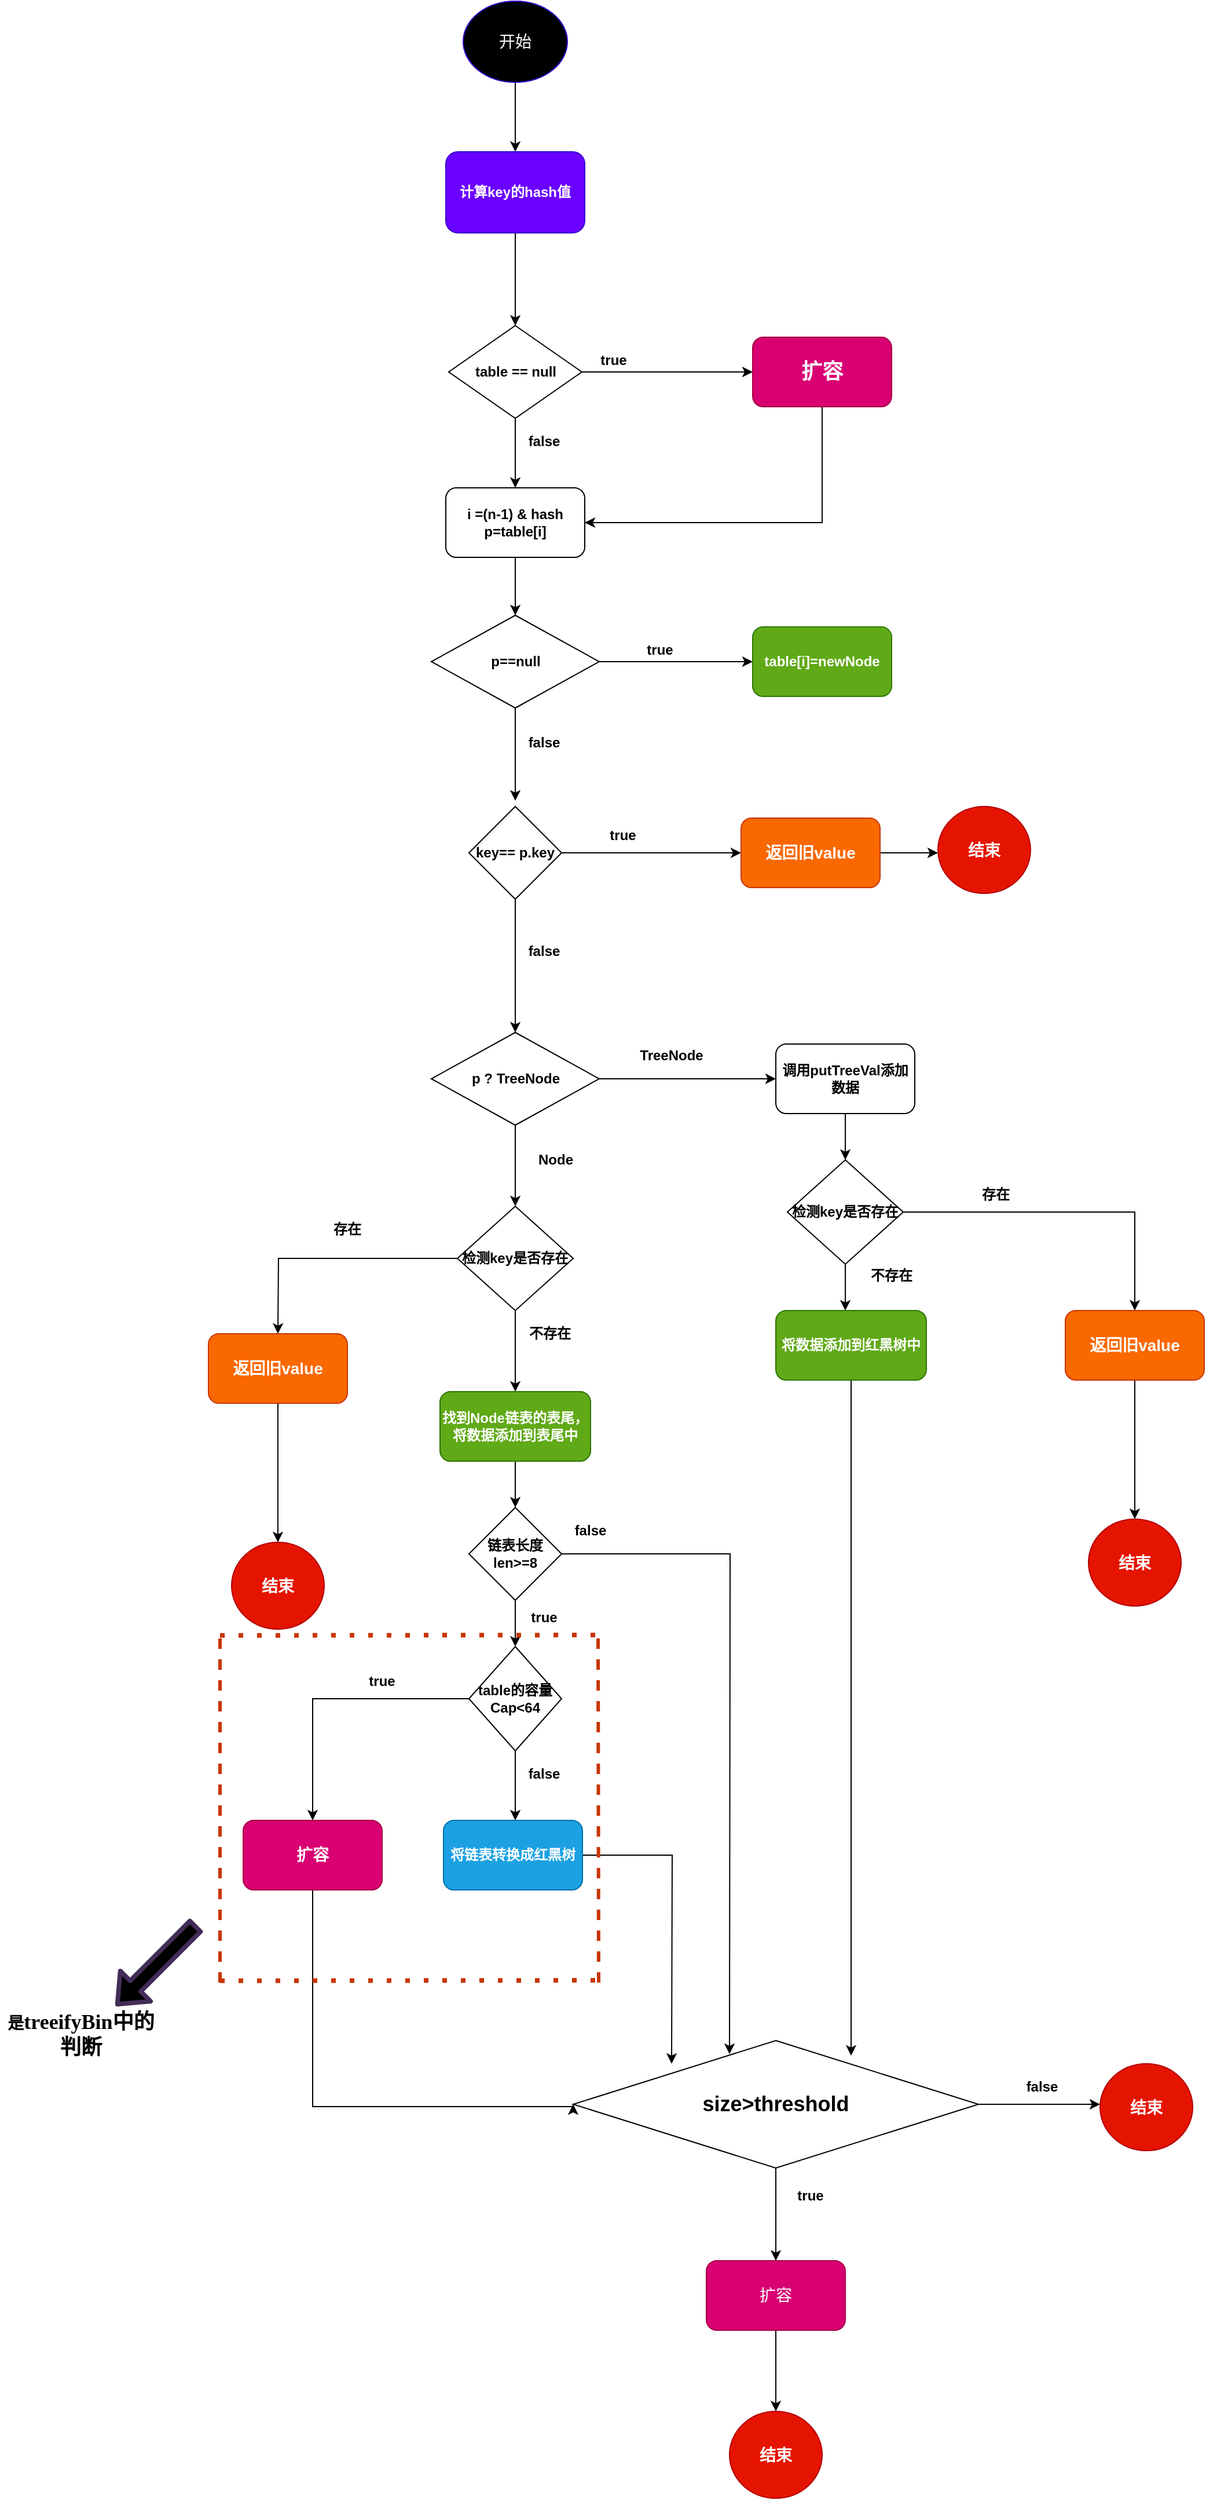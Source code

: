 <mxfile version="14.6.1" type="github"><diagram id="xlvp2JVyiQJ8BeRMdvly" name="第 1 页"><mxGraphModel dx="1865" dy="1668" grid="1" gridSize="10" guides="1" tooltips="1" connect="1" arrows="1" fold="1" page="1" pageScale="1" pageWidth="827" pageHeight="1169" math="0" shadow="0"><root><mxCell id="0"/><mxCell id="1" parent="0"/><mxCell id="p3jnpkZ9D1l7SyMoKNWB-19" style="edgeStyle=orthogonalEdgeStyle;rounded=0;orthogonalLoop=1;jettySize=auto;html=1;" edge="1" parent="1" source="p3jnpkZ9D1l7SyMoKNWB-1"><mxGeometry relative="1" as="geometry"><mxPoint x="165" y="-20" as="targetPoint"/></mxGeometry></mxCell><mxCell id="p3jnpkZ9D1l7SyMoKNWB-1" value="&lt;font style=&quot;font-size: 14px&quot;&gt;开始&lt;/font&gt;" style="ellipse;whiteSpace=wrap;html=1;strokeColor=#3700CC;fontColor=#ffffff;fillColor=#000000;" vertex="1" parent="1"><mxGeometry x="120" y="-150" width="90" height="70" as="geometry"/></mxCell><mxCell id="p3jnpkZ9D1l7SyMoKNWB-5" style="edgeStyle=orthogonalEdgeStyle;rounded=0;orthogonalLoop=1;jettySize=auto;html=1;exitX=0.5;exitY=1;exitDx=0;exitDy=0;entryX=0.5;entryY=0;entryDx=0;entryDy=0;" edge="1" parent="1" source="p3jnpkZ9D1l7SyMoKNWB-4" target="p3jnpkZ9D1l7SyMoKNWB-10"><mxGeometry relative="1" as="geometry"><mxPoint x="165" y="260" as="targetPoint"/></mxGeometry></mxCell><mxCell id="p3jnpkZ9D1l7SyMoKNWB-6" style="edgeStyle=orthogonalEdgeStyle;rounded=0;orthogonalLoop=1;jettySize=auto;html=1;exitX=1;exitY=0.5;exitDx=0;exitDy=0;entryX=0;entryY=0.5;entryDx=0;entryDy=0;" edge="1" parent="1" source="p3jnpkZ9D1l7SyMoKNWB-4" target="p3jnpkZ9D1l7SyMoKNWB-7"><mxGeometry relative="1" as="geometry"><mxPoint x="290" y="170" as="targetPoint"/></mxGeometry></mxCell><mxCell id="p3jnpkZ9D1l7SyMoKNWB-4" value="&lt;b&gt;table == null&lt;/b&gt;" style="rhombus;whiteSpace=wrap;html=1;" vertex="1" parent="1"><mxGeometry x="107.5" y="130" width="115" height="80" as="geometry"/></mxCell><mxCell id="p3jnpkZ9D1l7SyMoKNWB-12" style="edgeStyle=orthogonalEdgeStyle;rounded=0;orthogonalLoop=1;jettySize=auto;html=1;entryX=1;entryY=0.5;entryDx=0;entryDy=0;" edge="1" parent="1" source="p3jnpkZ9D1l7SyMoKNWB-7" target="p3jnpkZ9D1l7SyMoKNWB-10"><mxGeometry relative="1" as="geometry"><Array as="points"><mxPoint x="430" y="300"/></Array></mxGeometry></mxCell><mxCell id="p3jnpkZ9D1l7SyMoKNWB-7" value="&lt;font style=&quot;font-size: 18px&quot;&gt;&lt;b&gt;扩容&lt;/b&gt;&lt;/font&gt;" style="rounded=1;whiteSpace=wrap;html=1;fillColor=#d80073;strokeColor=#A50040;fontColor=#ffffff;" vertex="1" parent="1"><mxGeometry x="370" y="140" width="120" height="60" as="geometry"/></mxCell><mxCell id="p3jnpkZ9D1l7SyMoKNWB-8" value="&lt;b&gt;true&lt;/b&gt;" style="text;html=1;strokeColor=none;fillColor=none;align=center;verticalAlign=middle;whiteSpace=wrap;rounded=0;" vertex="1" parent="1"><mxGeometry x="230" y="150" width="40" height="20" as="geometry"/></mxCell><mxCell id="p3jnpkZ9D1l7SyMoKNWB-9" value="&lt;b&gt;false&lt;/b&gt;" style="text;html=1;strokeColor=none;fillColor=none;align=center;verticalAlign=middle;whiteSpace=wrap;rounded=0;" vertex="1" parent="1"><mxGeometry x="170" y="220" width="40" height="20" as="geometry"/></mxCell><mxCell id="p3jnpkZ9D1l7SyMoKNWB-13" style="edgeStyle=orthogonalEdgeStyle;rounded=0;orthogonalLoop=1;jettySize=auto;html=1;" edge="1" parent="1" source="p3jnpkZ9D1l7SyMoKNWB-10"><mxGeometry relative="1" as="geometry"><mxPoint x="165" y="380" as="targetPoint"/></mxGeometry></mxCell><mxCell id="p3jnpkZ9D1l7SyMoKNWB-10" value="&lt;b&gt;i =(n-1) &amp;amp; hash&lt;br&gt;p=table[i]&lt;br&gt;&lt;/b&gt;" style="rounded=1;whiteSpace=wrap;html=1;" vertex="1" parent="1"><mxGeometry x="105" y="270" width="120" height="60" as="geometry"/></mxCell><mxCell id="p3jnpkZ9D1l7SyMoKNWB-16" style="edgeStyle=orthogonalEdgeStyle;rounded=0;orthogonalLoop=1;jettySize=auto;html=1;" edge="1" parent="1" source="p3jnpkZ9D1l7SyMoKNWB-14"><mxGeometry relative="1" as="geometry"><mxPoint x="370" y="420" as="targetPoint"/></mxGeometry></mxCell><mxCell id="p3jnpkZ9D1l7SyMoKNWB-22" style="edgeStyle=orthogonalEdgeStyle;rounded=0;orthogonalLoop=1;jettySize=auto;html=1;" edge="1" parent="1" source="p3jnpkZ9D1l7SyMoKNWB-14"><mxGeometry relative="1" as="geometry"><mxPoint x="165" y="540" as="targetPoint"/></mxGeometry></mxCell><mxCell id="p3jnpkZ9D1l7SyMoKNWB-14" value="&lt;b&gt;p==null&lt;/b&gt;" style="rhombus;whiteSpace=wrap;html=1;" vertex="1" parent="1"><mxGeometry x="92.5" y="380" width="145" height="80" as="geometry"/></mxCell><mxCell id="p3jnpkZ9D1l7SyMoKNWB-17" value="&lt;b&gt;table[i]=newNode&lt;/b&gt;" style="rounded=1;whiteSpace=wrap;html=1;fillColor=#60a917;strokeColor=#2D7600;fontColor=#ffffff;" vertex="1" parent="1"><mxGeometry x="370" y="390" width="120" height="60" as="geometry"/></mxCell><mxCell id="p3jnpkZ9D1l7SyMoKNWB-18" value="&lt;b&gt;true&lt;/b&gt;" style="text;html=1;strokeColor=none;fillColor=none;align=center;verticalAlign=middle;whiteSpace=wrap;rounded=0;" vertex="1" parent="1"><mxGeometry x="270" y="400" width="40" height="20" as="geometry"/></mxCell><mxCell id="p3jnpkZ9D1l7SyMoKNWB-21" style="edgeStyle=orthogonalEdgeStyle;rounded=0;orthogonalLoop=1;jettySize=auto;html=1;entryX=0.5;entryY=0;entryDx=0;entryDy=0;" edge="1" parent="1" source="p3jnpkZ9D1l7SyMoKNWB-20" target="p3jnpkZ9D1l7SyMoKNWB-4"><mxGeometry relative="1" as="geometry"/></mxCell><mxCell id="p3jnpkZ9D1l7SyMoKNWB-20" value="&lt;b&gt;计算key的hash值&lt;/b&gt;" style="rounded=1;whiteSpace=wrap;html=1;fillColor=#6a00ff;strokeColor=#3700CC;fontColor=#ffffff;" vertex="1" parent="1"><mxGeometry x="105" y="-20" width="120" height="70" as="geometry"/></mxCell><mxCell id="p3jnpkZ9D1l7SyMoKNWB-23" value="&lt;b&gt;false&lt;/b&gt;" style="text;html=1;strokeColor=none;fillColor=none;align=center;verticalAlign=middle;whiteSpace=wrap;rounded=0;" vertex="1" parent="1"><mxGeometry x="170" y="480" width="40" height="20" as="geometry"/></mxCell><mxCell id="p3jnpkZ9D1l7SyMoKNWB-41" style="edgeStyle=orthogonalEdgeStyle;rounded=0;orthogonalLoop=1;jettySize=auto;html=1;" edge="1" parent="1" source="p3jnpkZ9D1l7SyMoKNWB-25"><mxGeometry relative="1" as="geometry"><mxPoint x="390" y="780" as="targetPoint"/></mxGeometry></mxCell><mxCell id="p3jnpkZ9D1l7SyMoKNWB-43" style="edgeStyle=orthogonalEdgeStyle;rounded=0;orthogonalLoop=1;jettySize=auto;html=1;exitX=0.5;exitY=1;exitDx=0;exitDy=0;" edge="1" parent="1" source="p3jnpkZ9D1l7SyMoKNWB-25"><mxGeometry relative="1" as="geometry"><mxPoint x="165" y="890" as="targetPoint"/></mxGeometry></mxCell><mxCell id="p3jnpkZ9D1l7SyMoKNWB-25" value="&lt;b&gt;p ? TreeNode&lt;/b&gt;" style="rhombus;whiteSpace=wrap;html=1;" vertex="1" parent="1"><mxGeometry x="92.5" y="740" width="145" height="80" as="geometry"/></mxCell><mxCell id="p3jnpkZ9D1l7SyMoKNWB-28" value="&lt;b&gt;TreeNode&lt;/b&gt;" style="text;html=1;strokeColor=none;fillColor=none;align=center;verticalAlign=middle;whiteSpace=wrap;rounded=0;" vertex="1" parent="1"><mxGeometry x="270" y="750" width="60" height="20" as="geometry"/></mxCell><mxCell id="p3jnpkZ9D1l7SyMoKNWB-30" value="&lt;b&gt;Node&lt;/b&gt;" style="text;html=1;strokeColor=none;fillColor=none;align=center;verticalAlign=middle;whiteSpace=wrap;rounded=0;" vertex="1" parent="1"><mxGeometry x="170" y="840" width="60" height="20" as="geometry"/></mxCell><mxCell id="p3jnpkZ9D1l7SyMoKNWB-36" style="edgeStyle=orthogonalEdgeStyle;rounded=0;orthogonalLoop=1;jettySize=auto;html=1;" edge="1" parent="1" source="p3jnpkZ9D1l7SyMoKNWB-34"><mxGeometry relative="1" as="geometry"><mxPoint x="360" y="585" as="targetPoint"/></mxGeometry></mxCell><mxCell id="p3jnpkZ9D1l7SyMoKNWB-39" style="edgeStyle=orthogonalEdgeStyle;rounded=0;orthogonalLoop=1;jettySize=auto;html=1;exitX=0.5;exitY=1;exitDx=0;exitDy=0;entryX=0.5;entryY=0;entryDx=0;entryDy=0;" edge="1" parent="1" source="p3jnpkZ9D1l7SyMoKNWB-34" target="p3jnpkZ9D1l7SyMoKNWB-25"><mxGeometry relative="1" as="geometry"/></mxCell><mxCell id="p3jnpkZ9D1l7SyMoKNWB-34" value="&lt;span&gt;&lt;b&gt;key== p.key&lt;/b&gt;&lt;/span&gt;" style="rhombus;whiteSpace=wrap;html=1;fillColor=#FFFFFF;" vertex="1" parent="1"><mxGeometry x="125" y="545" width="80" height="80" as="geometry"/></mxCell><mxCell id="p3jnpkZ9D1l7SyMoKNWB-37" value="&lt;b&gt;true&lt;/b&gt;" style="text;html=1;strokeColor=none;fillColor=none;align=center;verticalAlign=middle;whiteSpace=wrap;rounded=0;" vertex="1" parent="1"><mxGeometry x="237.5" y="560" width="40" height="20" as="geometry"/></mxCell><mxCell id="p3jnpkZ9D1l7SyMoKNWB-49" style="edgeStyle=orthogonalEdgeStyle;rounded=0;orthogonalLoop=1;jettySize=auto;html=1;" edge="1" parent="1" source="p3jnpkZ9D1l7SyMoKNWB-38"><mxGeometry relative="1" as="geometry"><mxPoint x="530" y="585" as="targetPoint"/></mxGeometry></mxCell><mxCell id="p3jnpkZ9D1l7SyMoKNWB-38" value="&lt;b&gt;&lt;font style=&quot;font-size: 14px&quot;&gt;返回旧value&lt;/font&gt;&lt;/b&gt;" style="rounded=1;whiteSpace=wrap;html=1;fillColor=#fa6800;strokeColor=#C73500;fontColor=#ffffff;" vertex="1" parent="1"><mxGeometry x="360" y="555" width="120" height="60" as="geometry"/></mxCell><mxCell id="p3jnpkZ9D1l7SyMoKNWB-40" value="&lt;b&gt;false&lt;/b&gt;" style="text;html=1;strokeColor=none;fillColor=none;align=center;verticalAlign=middle;whiteSpace=wrap;rounded=0;" vertex="1" parent="1"><mxGeometry x="170" y="660" width="40" height="20" as="geometry"/></mxCell><mxCell id="p3jnpkZ9D1l7SyMoKNWB-45" style="edgeStyle=orthogonalEdgeStyle;rounded=0;orthogonalLoop=1;jettySize=auto;html=1;" edge="1" parent="1" source="p3jnpkZ9D1l7SyMoKNWB-42"><mxGeometry relative="1" as="geometry"><mxPoint x="450" y="850" as="targetPoint"/></mxGeometry></mxCell><mxCell id="p3jnpkZ9D1l7SyMoKNWB-42" value="&lt;b&gt;调用putTreeVal添加数据&lt;/b&gt;" style="rounded=1;whiteSpace=wrap;html=1;fillColor=#FFFFFF;" vertex="1" parent="1"><mxGeometry x="390" y="750" width="120" height="60" as="geometry"/></mxCell><mxCell id="p3jnpkZ9D1l7SyMoKNWB-47" style="edgeStyle=orthogonalEdgeStyle;rounded=0;orthogonalLoop=1;jettySize=auto;html=1;" edge="1" parent="1" source="p3jnpkZ9D1l7SyMoKNWB-46"><mxGeometry relative="1" as="geometry"><mxPoint x="450" y="980" as="targetPoint"/></mxGeometry></mxCell><mxCell id="p3jnpkZ9D1l7SyMoKNWB-59" style="edgeStyle=orthogonalEdgeStyle;rounded=0;orthogonalLoop=1;jettySize=auto;html=1;entryX=0.5;entryY=0;entryDx=0;entryDy=0;" edge="1" parent="1" source="p3jnpkZ9D1l7SyMoKNWB-46" target="p3jnpkZ9D1l7SyMoKNWB-56"><mxGeometry relative="1" as="geometry"/></mxCell><mxCell id="p3jnpkZ9D1l7SyMoKNWB-46" value="&lt;b&gt;检测key是否存在&lt;/b&gt;" style="rhombus;whiteSpace=wrap;html=1;fillColor=#FFFFFF;" vertex="1" parent="1"><mxGeometry x="400" y="850" width="100" height="90" as="geometry"/></mxCell><mxCell id="p3jnpkZ9D1l7SyMoKNWB-48" value="&lt;b&gt;不&lt;/b&gt;&lt;b&gt;存在&lt;/b&gt;" style="text;html=1;strokeColor=none;fillColor=none;align=center;verticalAlign=middle;whiteSpace=wrap;rounded=0;" vertex="1" parent="1"><mxGeometry x="460" y="940" width="60" height="20" as="geometry"/></mxCell><mxCell id="p3jnpkZ9D1l7SyMoKNWB-50" value="&lt;font style=&quot;font-size: 14px&quot;&gt;&lt;b&gt;结束&lt;/b&gt;&lt;/font&gt;" style="ellipse;whiteSpace=wrap;html=1;fillColor=#e51400;strokeColor=#B20000;fontColor=#ffffff;" vertex="1" parent="1"><mxGeometry x="530" y="545" width="80" height="75" as="geometry"/></mxCell><mxCell id="p3jnpkZ9D1l7SyMoKNWB-55" style="edgeStyle=orthogonalEdgeStyle;rounded=0;orthogonalLoop=1;jettySize=auto;html=1;entryX=0.5;entryY=0;entryDx=0;entryDy=0;" edge="1" parent="1" source="p3jnpkZ9D1l7SyMoKNWB-56" target="p3jnpkZ9D1l7SyMoKNWB-57"><mxGeometry relative="1" as="geometry"/></mxCell><mxCell id="p3jnpkZ9D1l7SyMoKNWB-56" value="&lt;b&gt;&lt;font style=&quot;font-size: 14px&quot;&gt;返回旧value&lt;/font&gt;&lt;/b&gt;" style="rounded=1;whiteSpace=wrap;html=1;fillColor=#fa6800;strokeColor=#C73500;fontColor=#ffffff;" vertex="1" parent="1"><mxGeometry x="640" y="980" width="120" height="60" as="geometry"/></mxCell><mxCell id="p3jnpkZ9D1l7SyMoKNWB-57" value="&lt;font style=&quot;font-size: 14px&quot;&gt;&lt;b&gt;结束&lt;/b&gt;&lt;/font&gt;" style="ellipse;whiteSpace=wrap;html=1;fillColor=#e51400;strokeColor=#B20000;fontColor=#ffffff;" vertex="1" parent="1"><mxGeometry x="660" y="1160" width="80" height="75" as="geometry"/></mxCell><mxCell id="p3jnpkZ9D1l7SyMoKNWB-60" value="&lt;b&gt;存在&lt;/b&gt;" style="text;html=1;strokeColor=none;fillColor=none;align=center;verticalAlign=middle;whiteSpace=wrap;rounded=0;" vertex="1" parent="1"><mxGeometry x="550" y="870" width="60" height="20" as="geometry"/></mxCell><mxCell id="p3jnpkZ9D1l7SyMoKNWB-80" style="edgeStyle=orthogonalEdgeStyle;rounded=0;orthogonalLoop=1;jettySize=auto;html=1;" edge="1" parent="1" source="p3jnpkZ9D1l7SyMoKNWB-62"><mxGeometry relative="1" as="geometry"><mxPoint x="455" y="1623" as="targetPoint"/></mxGeometry></mxCell><mxCell id="p3jnpkZ9D1l7SyMoKNWB-62" value="&lt;b&gt;将数据添加到红黑树中&lt;/b&gt;" style="rounded=1;whiteSpace=wrap;html=1;fillColor=#60a917;strokeColor=#2D7600;fontColor=#ffffff;" vertex="1" parent="1"><mxGeometry x="390" y="980" width="130" height="60" as="geometry"/></mxCell><mxCell id="p3jnpkZ9D1l7SyMoKNWB-70" style="edgeStyle=orthogonalEdgeStyle;rounded=0;orthogonalLoop=1;jettySize=auto;html=1;" edge="1" parent="1" source="p3jnpkZ9D1l7SyMoKNWB-64"><mxGeometry relative="1" as="geometry"><mxPoint x="-40" y="1000" as="targetPoint"/></mxGeometry></mxCell><mxCell id="p3jnpkZ9D1l7SyMoKNWB-71" style="edgeStyle=orthogonalEdgeStyle;rounded=0;orthogonalLoop=1;jettySize=auto;html=1;" edge="1" parent="1" source="p3jnpkZ9D1l7SyMoKNWB-64"><mxGeometry relative="1" as="geometry"><mxPoint x="165" y="1050" as="targetPoint"/></mxGeometry></mxCell><mxCell id="p3jnpkZ9D1l7SyMoKNWB-64" value="&lt;b&gt;检测key是否存在&lt;/b&gt;" style="rhombus;whiteSpace=wrap;html=1;fillColor=#FFFFFF;" vertex="1" parent="1"><mxGeometry x="115" y="890" width="100" height="90" as="geometry"/></mxCell><mxCell id="p3jnpkZ9D1l7SyMoKNWB-66" style="edgeStyle=orthogonalEdgeStyle;rounded=0;orthogonalLoop=1;jettySize=auto;html=1;entryX=0.5;entryY=0;entryDx=0;entryDy=0;" edge="1" parent="1" source="p3jnpkZ9D1l7SyMoKNWB-67" target="p3jnpkZ9D1l7SyMoKNWB-68"><mxGeometry relative="1" as="geometry"/></mxCell><mxCell id="p3jnpkZ9D1l7SyMoKNWB-67" value="&lt;b&gt;&lt;font style=&quot;font-size: 14px&quot;&gt;返回旧value&lt;/font&gt;&lt;/b&gt;" style="rounded=1;whiteSpace=wrap;html=1;fillColor=#fa6800;strokeColor=#C73500;fontColor=#ffffff;" vertex="1" parent="1"><mxGeometry x="-100" y="1000" width="120" height="60" as="geometry"/></mxCell><mxCell id="p3jnpkZ9D1l7SyMoKNWB-68" value="&lt;font style=&quot;font-size: 14px&quot;&gt;&lt;b&gt;结束&lt;/b&gt;&lt;/font&gt;" style="ellipse;whiteSpace=wrap;html=1;fillColor=#e51400;strokeColor=#B20000;fontColor=#ffffff;" vertex="1" parent="1"><mxGeometry x="-80" y="1180" width="80" height="75" as="geometry"/></mxCell><mxCell id="p3jnpkZ9D1l7SyMoKNWB-69" value="&lt;b&gt;存在&lt;/b&gt;" style="text;html=1;strokeColor=none;fillColor=none;align=center;verticalAlign=middle;whiteSpace=wrap;rounded=0;" vertex="1" parent="1"><mxGeometry x="-10" y="900" width="60" height="20" as="geometry"/></mxCell><mxCell id="p3jnpkZ9D1l7SyMoKNWB-72" value="&lt;b&gt;不&lt;/b&gt;&lt;b&gt;存在&lt;/b&gt;" style="text;html=1;strokeColor=none;fillColor=none;align=center;verticalAlign=middle;whiteSpace=wrap;rounded=0;" vertex="1" parent="1"><mxGeometry x="165" y="990" width="60" height="20" as="geometry"/></mxCell><mxCell id="p3jnpkZ9D1l7SyMoKNWB-74" style="edgeStyle=orthogonalEdgeStyle;rounded=0;orthogonalLoop=1;jettySize=auto;html=1;" edge="1" parent="1" source="p3jnpkZ9D1l7SyMoKNWB-73"><mxGeometry relative="1" as="geometry"><mxPoint x="165" y="1150" as="targetPoint"/></mxGeometry></mxCell><mxCell id="p3jnpkZ9D1l7SyMoKNWB-73" value="&lt;span&gt;&lt;b&gt;找到Node链表的表尾，将数据添加到表尾中&lt;/b&gt;&lt;/span&gt;" style="rounded=1;whiteSpace=wrap;html=1;fillColor=#60a917;strokeColor=#2D7600;fontColor=#ffffff;" vertex="1" parent="1"><mxGeometry x="100" y="1050" width="130" height="60" as="geometry"/></mxCell><mxCell id="p3jnpkZ9D1l7SyMoKNWB-76" style="edgeStyle=orthogonalEdgeStyle;rounded=0;orthogonalLoop=1;jettySize=auto;html=1;" edge="1" parent="1" source="p3jnpkZ9D1l7SyMoKNWB-75"><mxGeometry relative="1" as="geometry"><mxPoint x="165" y="1270" as="targetPoint"/></mxGeometry></mxCell><mxCell id="p3jnpkZ9D1l7SyMoKNWB-77" style="edgeStyle=orthogonalEdgeStyle;rounded=0;orthogonalLoop=1;jettySize=auto;html=1;exitX=1;exitY=0.5;exitDx=0;exitDy=0;" edge="1" parent="1" source="p3jnpkZ9D1l7SyMoKNWB-75"><mxGeometry relative="1" as="geometry"><mxPoint x="350" y="1621.6" as="targetPoint"/></mxGeometry></mxCell><mxCell id="p3jnpkZ9D1l7SyMoKNWB-75" value="&lt;b&gt;链表长度len&amp;gt;=8&lt;/b&gt;" style="rhombus;whiteSpace=wrap;html=1;fillColor=#FFFFFF;" vertex="1" parent="1"><mxGeometry x="125" y="1150" width="80" height="80" as="geometry"/></mxCell><mxCell id="p3jnpkZ9D1l7SyMoKNWB-78" value="&lt;b&gt;true&lt;/b&gt;" style="text;html=1;strokeColor=none;fillColor=none;align=center;verticalAlign=middle;whiteSpace=wrap;rounded=0;" vertex="1" parent="1"><mxGeometry x="170" y="1235" width="40" height="20" as="geometry"/></mxCell><mxCell id="p3jnpkZ9D1l7SyMoKNWB-79" value="&lt;b&gt;false&lt;/b&gt;" style="text;html=1;strokeColor=none;fillColor=none;align=center;verticalAlign=middle;whiteSpace=wrap;rounded=0;" vertex="1" parent="1"><mxGeometry x="210" y="1160" width="40" height="20" as="geometry"/></mxCell><mxCell id="p3jnpkZ9D1l7SyMoKNWB-82" style="edgeStyle=orthogonalEdgeStyle;rounded=0;orthogonalLoop=1;jettySize=auto;html=1;entryX=0.5;entryY=0;entryDx=0;entryDy=0;" edge="1" parent="1" source="p3jnpkZ9D1l7SyMoKNWB-81" target="p3jnpkZ9D1l7SyMoKNWB-86"><mxGeometry relative="1" as="geometry"><mxPoint x="-10" y="1390" as="targetPoint"/></mxGeometry></mxCell><mxCell id="p3jnpkZ9D1l7SyMoKNWB-83" style="edgeStyle=orthogonalEdgeStyle;rounded=0;orthogonalLoop=1;jettySize=auto;html=1;" edge="1" parent="1" source="p3jnpkZ9D1l7SyMoKNWB-81"><mxGeometry relative="1" as="geometry"><mxPoint x="165" y="1420" as="targetPoint"/></mxGeometry></mxCell><mxCell id="p3jnpkZ9D1l7SyMoKNWB-81" value="&lt;b&gt;table的容量Cap&amp;lt;64&lt;/b&gt;" style="rhombus;whiteSpace=wrap;html=1;fillColor=#FFFFFF;" vertex="1" parent="1"><mxGeometry x="125" y="1270" width="80" height="90" as="geometry"/></mxCell><mxCell id="p3jnpkZ9D1l7SyMoKNWB-84" value="&lt;b&gt;false&lt;/b&gt;" style="text;html=1;strokeColor=none;fillColor=none;align=center;verticalAlign=middle;whiteSpace=wrap;rounded=0;" vertex="1" parent="1"><mxGeometry x="170" y="1370" width="40" height="20" as="geometry"/></mxCell><mxCell id="p3jnpkZ9D1l7SyMoKNWB-85" value="&lt;b&gt;true&lt;/b&gt;" style="text;html=1;strokeColor=none;fillColor=none;align=center;verticalAlign=middle;whiteSpace=wrap;rounded=0;" vertex="1" parent="1"><mxGeometry x="30" y="1290" width="40" height="20" as="geometry"/></mxCell><mxCell id="p3jnpkZ9D1l7SyMoKNWB-92" style="edgeStyle=orthogonalEdgeStyle;rounded=0;orthogonalLoop=1;jettySize=auto;html=1;entryX=0;entryY=0.5;entryDx=0;entryDy=0;" edge="1" parent="1" source="p3jnpkZ9D1l7SyMoKNWB-86" target="p3jnpkZ9D1l7SyMoKNWB-93"><mxGeometry relative="1" as="geometry"><mxPoint x="-10" y="1730" as="targetPoint"/><Array as="points"><mxPoint x="-10" y="1667"/></Array></mxGeometry></mxCell><mxCell id="p3jnpkZ9D1l7SyMoKNWB-86" value="&lt;b&gt;&lt;font style=&quot;font-size: 14px&quot;&gt;扩容&lt;/font&gt;&lt;/b&gt;" style="rounded=1;whiteSpace=wrap;html=1;fillColor=#d80073;strokeColor=#A50040;fontColor=#ffffff;" vertex="1" parent="1"><mxGeometry x="-70" y="1420" width="120" height="60" as="geometry"/></mxCell><mxCell id="p3jnpkZ9D1l7SyMoKNWB-91" style="edgeStyle=orthogonalEdgeStyle;rounded=0;orthogonalLoop=1;jettySize=auto;html=1;" edge="1" parent="1" source="p3jnpkZ9D1l7SyMoKNWB-87"><mxGeometry relative="1" as="geometry"><mxPoint x="300" y="1630" as="targetPoint"/></mxGeometry></mxCell><mxCell id="p3jnpkZ9D1l7SyMoKNWB-87" value="&lt;b&gt;将链表转换成红黑树&lt;/b&gt;" style="rounded=1;whiteSpace=wrap;html=1;fillColor=#1ba1e2;strokeColor=#006EAF;fontColor=#ffffff;" vertex="1" parent="1"><mxGeometry x="103" y="1420" width="120" height="60" as="geometry"/></mxCell><mxCell id="p3jnpkZ9D1l7SyMoKNWB-94" style="edgeStyle=orthogonalEdgeStyle;rounded=0;orthogonalLoop=1;jettySize=auto;html=1;" edge="1" parent="1" source="p3jnpkZ9D1l7SyMoKNWB-93"><mxGeometry relative="1" as="geometry"><mxPoint x="390" y="1800" as="targetPoint"/></mxGeometry></mxCell><mxCell id="p3jnpkZ9D1l7SyMoKNWB-99" style="edgeStyle=orthogonalEdgeStyle;rounded=0;orthogonalLoop=1;jettySize=auto;html=1;" edge="1" parent="1" source="p3jnpkZ9D1l7SyMoKNWB-93"><mxGeometry relative="1" as="geometry"><mxPoint x="670" y="1665" as="targetPoint"/></mxGeometry></mxCell><mxCell id="p3jnpkZ9D1l7SyMoKNWB-93" value="&lt;b&gt;&lt;font style=&quot;font-size: 18px&quot;&gt;size&amp;gt;threshold&lt;/font&gt;&lt;/b&gt;" style="rhombus;whiteSpace=wrap;html=1;fillColor=#FFFFFF;" vertex="1" parent="1"><mxGeometry x="215" y="1610" width="350" height="110" as="geometry"/></mxCell><mxCell id="p3jnpkZ9D1l7SyMoKNWB-95" value="&lt;b&gt;false&lt;/b&gt;" style="text;html=1;strokeColor=none;fillColor=none;align=center;verticalAlign=middle;whiteSpace=wrap;rounded=0;" vertex="1" parent="1"><mxGeometry x="600" y="1640" width="40" height="20" as="geometry"/></mxCell><mxCell id="p3jnpkZ9D1l7SyMoKNWB-97" value="&lt;b&gt;true&lt;/b&gt;" style="text;html=1;strokeColor=none;fillColor=none;align=center;verticalAlign=middle;whiteSpace=wrap;rounded=0;" vertex="1" parent="1"><mxGeometry x="400" y="1734" width="40" height="20" as="geometry"/></mxCell><mxCell id="p3jnpkZ9D1l7SyMoKNWB-104" style="edgeStyle=orthogonalEdgeStyle;rounded=0;orthogonalLoop=1;jettySize=auto;html=1;" edge="1" parent="1" source="p3jnpkZ9D1l7SyMoKNWB-100"><mxGeometry relative="1" as="geometry"><mxPoint x="390" y="1930" as="targetPoint"/></mxGeometry></mxCell><mxCell id="p3jnpkZ9D1l7SyMoKNWB-100" value="&lt;font style=&quot;font-size: 14px&quot;&gt;扩容&lt;/font&gt;" style="rounded=1;whiteSpace=wrap;html=1;fillColor=#d80073;strokeColor=#A50040;fontColor=#ffffff;" vertex="1" parent="1"><mxGeometry x="330" y="1800" width="120" height="60" as="geometry"/></mxCell><mxCell id="p3jnpkZ9D1l7SyMoKNWB-102" value="&lt;font style=&quot;font-size: 14px&quot;&gt;&lt;b&gt;结束&lt;/b&gt;&lt;/font&gt;" style="ellipse;whiteSpace=wrap;html=1;fillColor=#e51400;strokeColor=#B20000;fontColor=#ffffff;" vertex="1" parent="1"><mxGeometry x="670" y="1630" width="80" height="75" as="geometry"/></mxCell><mxCell id="p3jnpkZ9D1l7SyMoKNWB-103" value="&lt;font style=&quot;font-size: 14px&quot;&gt;&lt;b&gt;结束&lt;/b&gt;&lt;/font&gt;" style="ellipse;whiteSpace=wrap;html=1;fillColor=#e51400;strokeColor=#B20000;fontColor=#ffffff;" vertex="1" parent="1"><mxGeometry x="350" y="1930" width="80" height="75" as="geometry"/></mxCell><mxCell id="p3jnpkZ9D1l7SyMoKNWB-105" value="" style="endArrow=none;dashed=1;html=1;strokeWidth=3;fillColor=#fa6800;strokeColor=#C73500;" edge="1" parent="1"><mxGeometry width="50" height="50" relative="1" as="geometry"><mxPoint x="-90" y="1560" as="sourcePoint"/><mxPoint x="-90" y="1257.6" as="targetPoint"/></mxGeometry></mxCell><mxCell id="p3jnpkZ9D1l7SyMoKNWB-112" value="" style="endArrow=none;dashed=1;html=1;strokeWidth=3;fillColor=#fa6800;strokeColor=#C73500;" edge="1" parent="1"><mxGeometry width="50" height="50" relative="1" as="geometry"><mxPoint x="237" y="1560" as="sourcePoint"/><mxPoint x="236.5" y="1255.0" as="targetPoint"/></mxGeometry></mxCell><mxCell id="p3jnpkZ9D1l7SyMoKNWB-113" value="" style="endArrow=none;dashed=1;html=1;dashPattern=1 3;strokeWidth=4;fillColor=#fa6800;strokeColor=#C73500;" edge="1" parent="1"><mxGeometry width="50" height="50" relative="1" as="geometry"><mxPoint x="-90" y="1558.4" as="sourcePoint"/><mxPoint x="240" y="1558" as="targetPoint"/></mxGeometry></mxCell><mxCell id="p3jnpkZ9D1l7SyMoKNWB-114" value="" style="endArrow=none;dashed=1;html=1;dashPattern=1 3;strokeWidth=4;fillColor=#fa6800;strokeColor=#C73500;" edge="1" parent="1"><mxGeometry width="50" height="50" relative="1" as="geometry"><mxPoint x="-90" y="1260.4" as="sourcePoint"/><mxPoint x="240" y="1260" as="targetPoint"/></mxGeometry></mxCell><mxCell id="p3jnpkZ9D1l7SyMoKNWB-115" value="" style="shape=flexArrow;endArrow=classic;html=1;strokeWidth=4;strokeColor=#432D57;fillColor=#000000;" edge="1" parent="1"><mxGeometry width="50" height="50" relative="1" as="geometry"><mxPoint x="-110" y="1510" as="sourcePoint"/><mxPoint x="-180" y="1580" as="targetPoint"/></mxGeometry></mxCell><mxCell id="p3jnpkZ9D1l7SyMoKNWB-116" value="&lt;b&gt;&lt;span style=&quot;background-color: rgb(248 , 249 , 250)&quot;&gt;&lt;font style=&quot;font-size: 14px&quot;&gt;是&lt;/font&gt;&lt;/span&gt;&lt;span style=&quot;background-color: rgb(255 , 255 , 255) ; font-family: &amp;#34;consolas&amp;#34; ; font-size: 13.5pt&quot;&gt;treeifyBin中的判断&lt;/span&gt;&lt;/b&gt;" style="text;html=1;strokeColor=none;fillColor=none;align=center;verticalAlign=middle;whiteSpace=wrap;rounded=0;" vertex="1" parent="1"><mxGeometry x="-280" y="1570" width="140" height="70" as="geometry"/></mxCell></root></mxGraphModel></diagram></mxfile>